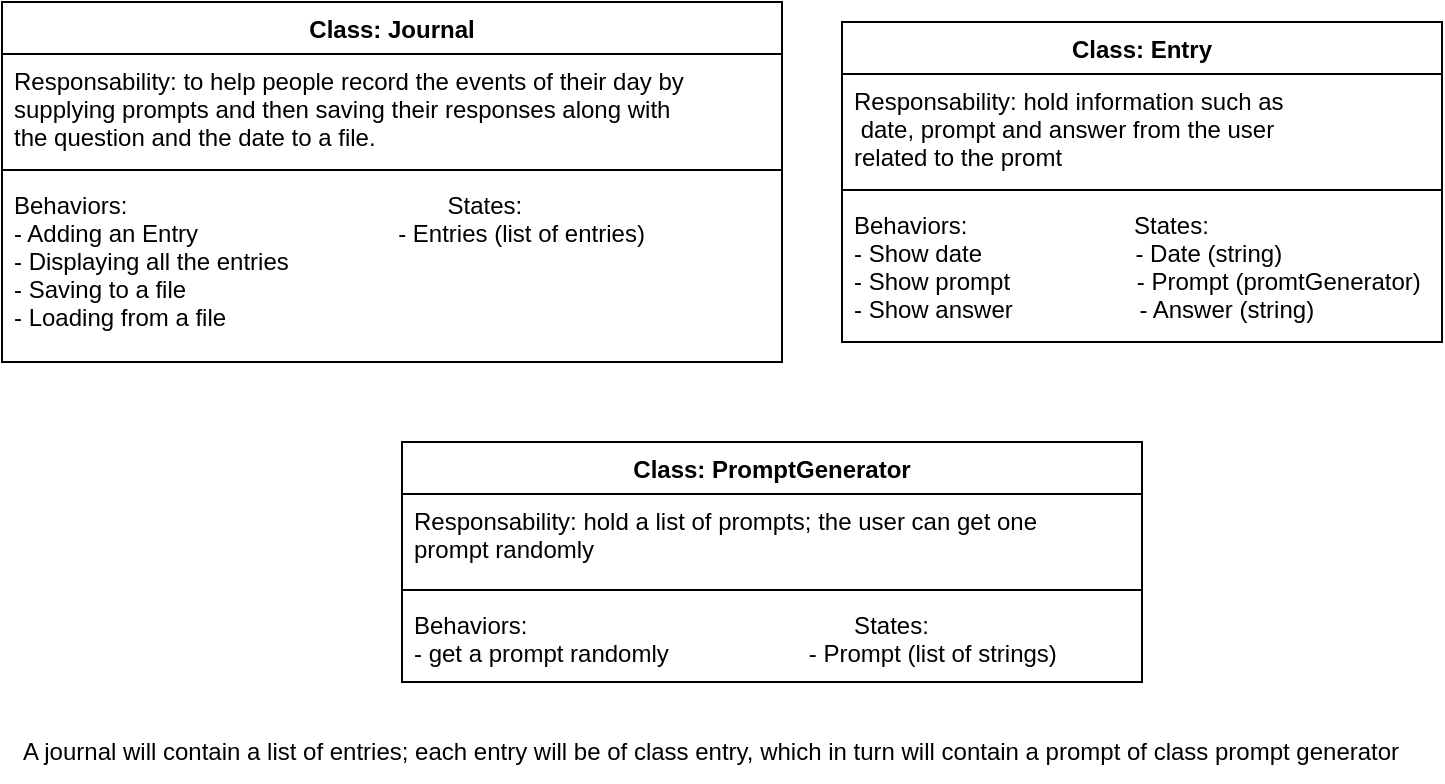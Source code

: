 <mxfile version="20.8.7" type="device"><diagram id="u2IjnFbVBd6wdLY8kJmv" name="Página-1"><mxGraphModel dx="724" dy="395" grid="1" gridSize="10" guides="1" tooltips="1" connect="1" arrows="1" fold="1" page="1" pageScale="1" pageWidth="827" pageHeight="1169" math="0" shadow="0"><root><mxCell id="0"/><mxCell id="1" parent="0"/><mxCell id="R4KdMA97Y6cDHbfReb3D-1" value="Class: Journal" style="swimlane;fontStyle=1;align=center;verticalAlign=top;childLayout=stackLayout;horizontal=1;startSize=26;horizontalStack=0;resizeParent=1;resizeParentMax=0;resizeLast=0;collapsible=1;marginBottom=0;" parent="1" vertex="1"><mxGeometry x="60" y="50" width="390" height="180" as="geometry"/></mxCell><mxCell id="R4KdMA97Y6cDHbfReb3D-2" value="Responsability: to help people record the events of their day by &#10;supplying prompts and then saving their responses along with&#10;the question and the date to a file." style="text;strokeColor=none;fillColor=none;align=left;verticalAlign=top;spacingLeft=4;spacingRight=4;overflow=hidden;rotatable=0;points=[[0,0.5],[1,0.5]];portConstraint=eastwest;" parent="R4KdMA97Y6cDHbfReb3D-1" vertex="1"><mxGeometry y="26" width="390" height="54" as="geometry"/></mxCell><mxCell id="R4KdMA97Y6cDHbfReb3D-3" value="" style="line;strokeWidth=1;fillColor=none;align=left;verticalAlign=middle;spacingTop=-1;spacingLeft=3;spacingRight=3;rotatable=0;labelPosition=right;points=[];portConstraint=eastwest;strokeColor=inherit;" parent="R4KdMA97Y6cDHbfReb3D-1" vertex="1"><mxGeometry y="80" width="390" height="8" as="geometry"/></mxCell><mxCell id="R4KdMA97Y6cDHbfReb3D-4" value="Behaviors:                                                States:                                                         &#10;- Adding an Entry                              - Entries (list of entries)&#10;- Displaying all the entries               &#10;- Saving to a file&#10;- Loading from a file" style="text;strokeColor=none;fillColor=none;align=left;verticalAlign=top;spacingLeft=4;spacingRight=4;overflow=hidden;rotatable=0;points=[[0,0.5],[1,0.5]];portConstraint=eastwest;" parent="R4KdMA97Y6cDHbfReb3D-1" vertex="1"><mxGeometry y="88" width="390" height="92" as="geometry"/></mxCell><mxCell id="R4KdMA97Y6cDHbfReb3D-5" value="" style="text;strokeColor=none;fillColor=none;align=left;verticalAlign=middle;spacingTop=-1;spacingLeft=4;spacingRight=4;rotatable=0;labelPosition=right;points=[];portConstraint=eastwest;" parent="1" vertex="1"><mxGeometry x="400" y="280" width="20" height="14" as="geometry"/></mxCell><mxCell id="R4KdMA97Y6cDHbfReb3D-6" value="Class: PromptGenerator" style="swimlane;fontStyle=1;align=center;verticalAlign=top;childLayout=stackLayout;horizontal=1;startSize=26;horizontalStack=0;resizeParent=1;resizeParentMax=0;resizeLast=0;collapsible=1;marginBottom=0;" parent="1" vertex="1"><mxGeometry x="260" y="270" width="370" height="120" as="geometry"/></mxCell><mxCell id="R4KdMA97Y6cDHbfReb3D-7" value="Responsability: hold a list of prompts; the user can get one&#10;prompt randomly" style="text;strokeColor=none;fillColor=none;align=left;verticalAlign=top;spacingLeft=4;spacingRight=4;overflow=hidden;rotatable=0;points=[[0,0.5],[1,0.5]];portConstraint=eastwest;" parent="R4KdMA97Y6cDHbfReb3D-6" vertex="1"><mxGeometry y="26" width="370" height="44" as="geometry"/></mxCell><mxCell id="R4KdMA97Y6cDHbfReb3D-8" value="" style="line;strokeWidth=1;fillColor=none;align=left;verticalAlign=middle;spacingTop=-1;spacingLeft=3;spacingRight=3;rotatable=0;labelPosition=right;points=[];portConstraint=eastwest;strokeColor=inherit;" parent="R4KdMA97Y6cDHbfReb3D-6" vertex="1"><mxGeometry y="70" width="370" height="8" as="geometry"/></mxCell><mxCell id="R4KdMA97Y6cDHbfReb3D-9" value="Behaviors:                                                 States:&#10;- get a prompt randomly                     - Prompt (list of strings)" style="text;strokeColor=none;fillColor=none;align=left;verticalAlign=top;spacingLeft=4;spacingRight=4;overflow=hidden;rotatable=0;points=[[0,0.5],[1,0.5]];portConstraint=eastwest;" parent="R4KdMA97Y6cDHbfReb3D-6" vertex="1"><mxGeometry y="78" width="370" height="42" as="geometry"/></mxCell><mxCell id="R4KdMA97Y6cDHbfReb3D-10" value="Class: Entry" style="swimlane;fontStyle=1;align=center;verticalAlign=top;childLayout=stackLayout;horizontal=1;startSize=26;horizontalStack=0;resizeParent=1;resizeParentMax=0;resizeLast=0;collapsible=1;marginBottom=0;" parent="1" vertex="1"><mxGeometry x="480" y="60" width="300" height="160" as="geometry"/></mxCell><mxCell id="R4KdMA97Y6cDHbfReb3D-11" value="Responsability: hold information such as&#10; date, prompt and answer from the user&#10;related to the promt" style="text;strokeColor=none;fillColor=none;align=left;verticalAlign=top;spacingLeft=4;spacingRight=4;overflow=hidden;rotatable=0;points=[[0,0.5],[1,0.5]];portConstraint=eastwest;" parent="R4KdMA97Y6cDHbfReb3D-10" vertex="1"><mxGeometry y="26" width="300" height="54" as="geometry"/></mxCell><mxCell id="R4KdMA97Y6cDHbfReb3D-12" value="" style="line;strokeWidth=1;fillColor=none;align=left;verticalAlign=middle;spacingTop=-1;spacingLeft=3;spacingRight=3;rotatable=0;labelPosition=right;points=[];portConstraint=eastwest;strokeColor=inherit;" parent="R4KdMA97Y6cDHbfReb3D-10" vertex="1"><mxGeometry y="80" width="300" height="8" as="geometry"/></mxCell><mxCell id="R4KdMA97Y6cDHbfReb3D-13" value="Behaviors:                         States:&#10;- Show date                       - Date (string)&#10;- Show prompt                   - Prompt (promtGenerator)&#10;- Show answer                   - Answer (string)" style="text;strokeColor=none;fillColor=none;align=left;verticalAlign=top;spacingLeft=4;spacingRight=4;overflow=hidden;rotatable=0;points=[[0,0.5],[1,0.5]];portConstraint=eastwest;" parent="R4KdMA97Y6cDHbfReb3D-10" vertex="1"><mxGeometry y="88" width="300" height="72" as="geometry"/></mxCell><mxCell id="R4KdMA97Y6cDHbfReb3D-19" value="A journal will contain a list of entries; each entry will be of class entry, which in turn will contain a prompt of class prompt generator" style="text;html=1;align=center;verticalAlign=middle;resizable=0;points=[];autosize=1;strokeColor=none;fillColor=none;" parent="1" vertex="1"><mxGeometry x="59" y="410" width="710" height="30" as="geometry"/></mxCell></root></mxGraphModel></diagram></mxfile>